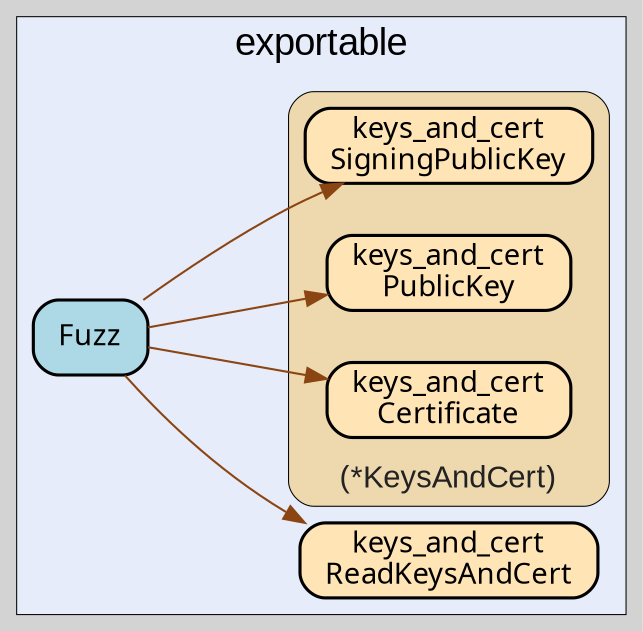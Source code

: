 digraph gocallvis {
    label="";
    labeljust="l";
    fontname="Arial";
    fontsize="14";
    rankdir="LR";
    bgcolor="lightgray";
    style="solid";
    penwidth="0.5";
    pad="0.0";
    nodesep="0.35";

    node [shape="box" style="filled,rounded" fillcolor="honeydew" fontname="Verdana" penwidth="1.0" margin="0.16,0.0"];
    edge [minlen="2"]

    subgraph "cluster_focus" {
        labelloc="t";
labeljust="c";
fontsize="18";
bgcolor="#e6ecfa";
label="exportable";
        
        "github.com/go-i2p/common/fuzz/keys_and_cert.Fuzz" [ fillcolor="lightblue" label="Fuzz" penwidth="1.5" tooltip="github.com/go-i2p/common/fuzz/keys_and_cert.Fuzz | defined in fuzz.go:5\nat fuzz.go:9: calling [(*github.com/go-i2p/common/keys_and_cert.KeysAndCert).SigningPublicKey]\nat fuzz.go:6: calling [github.com/go-i2p/common/keys_and_cert.ReadKeysAndCert]\nat fuzz.go:7: calling [(*github.com/go-i2p/common/keys_and_cert.KeysAndCert).Certificate]\nat fuzz.go:8: calling [(*github.com/go-i2p/common/keys_and_cert.KeysAndCert).PublicKey]" ]
        "github.com/go-i2p/common/keys_and_cert.ReadKeysAndCert" [ fillcolor="moccasin" label="keys_and_cert\nReadKeysAndCert" penwidth="1.5" tooltip="github.com/go-i2p/common/keys_and_cert.ReadKeysAndCert | defined in keys_and_cert_struct.go:201" ]
        
        subgraph "cluster_*github.com/go-i2p/common/keys_and_cert.KeysAndCert" {
        fillcolor="wheat2";
label="(*KeysAndCert)";
tooltip="type: *github.com/go-i2p/common/keys_and_cert.KeysAndCert";
penwidth="0.5";
fontsize="15";
fontcolor="#222222";
labelloc="b";
style="rounded,filled";
        
        "(*github.com/go-i2p/common/keys_and_cert.KeysAndCert).Certificate" [ fillcolor="moccasin" label="keys_and_cert\nCertificate" penwidth="1.5" tooltip="(*github.com/go-i2p/common/keys_and_cert.KeysAndCert).Certificate | defined in keys_and_cert_struct.go:195" ]
        "(*github.com/go-i2p/common/keys_and_cert.KeysAndCert).PublicKey" [ penwidth="1.5" tooltip="(*github.com/go-i2p/common/keys_and_cert.KeysAndCert).PublicKey | defined in keys_and_cert_struct.go:185" fillcolor="moccasin" label="keys_and_cert\nPublicKey" ]
        "(*github.com/go-i2p/common/keys_and_cert.KeysAndCert).SigningPublicKey" [ fillcolor="moccasin" label="keys_and_cert\nSigningPublicKey" penwidth="1.5" tooltip="(*github.com/go-i2p/common/keys_and_cert.KeysAndCert).SigningPublicKey | defined in keys_and_cert_struct.go:190" ]
        
    }

    }

    "github.com/go-i2p/common/fuzz/keys_and_cert.Fuzz" -> "(*github.com/go-i2p/common/keys_and_cert.KeysAndCert).SigningPublicKey" [ color="saddlebrown" tooltip="at fuzz.go:9: calling [(*github.com/go-i2p/common/keys_and_cert.KeysAndCert).SigningPublicKey]" ]
    "github.com/go-i2p/common/fuzz/keys_and_cert.Fuzz" -> "github.com/go-i2p/common/keys_and_cert.ReadKeysAndCert" [ tooltip="at fuzz.go:6: calling [github.com/go-i2p/common/keys_and_cert.ReadKeysAndCert]" color="saddlebrown" ]
    "github.com/go-i2p/common/fuzz/keys_and_cert.Fuzz" -> "(*github.com/go-i2p/common/keys_and_cert.KeysAndCert).Certificate" [ color="saddlebrown" tooltip="at fuzz.go:7: calling [(*github.com/go-i2p/common/keys_and_cert.KeysAndCert).Certificate]" ]
    "github.com/go-i2p/common/fuzz/keys_and_cert.Fuzz" -> "(*github.com/go-i2p/common/keys_and_cert.KeysAndCert).PublicKey" [ color="saddlebrown" tooltip="at fuzz.go:8: calling [(*github.com/go-i2p/common/keys_and_cert.KeysAndCert).PublicKey]" ]
}

